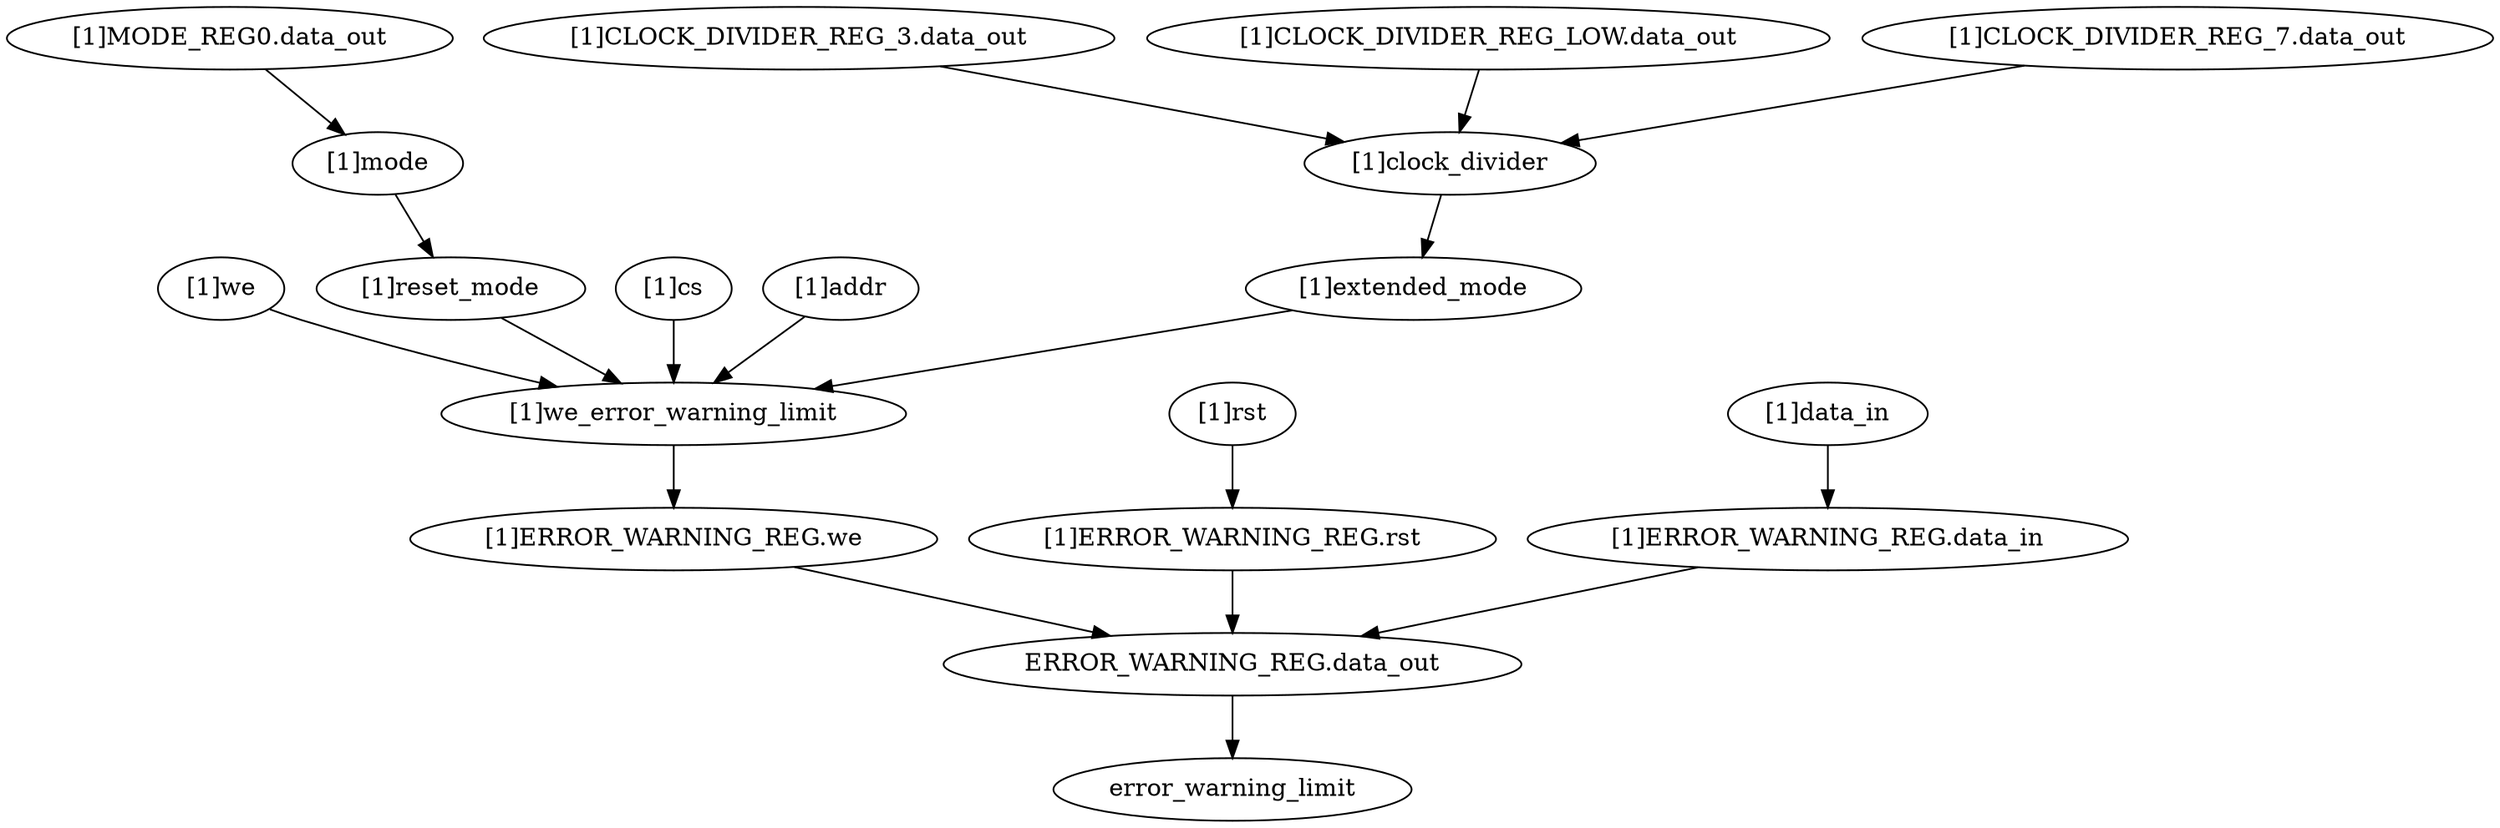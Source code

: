 strict digraph "" {
	"[1]we"	 [complexity=7,
		importance=0.0170053774543,
		rank=0.00242933963633];
	"[1]we_error_warning_limit"	 [complexity=1,
		importance=0.0150629404014,
		rank=0.0150629404014];
	"[1]we" -> "[1]we_error_warning_limit";
	"[1]reset_mode"	 [complexity=7,
		importance=0.0178715864202,
		rank=0.00255308377431];
	"[1]reset_mode" -> "[1]we_error_warning_limit";
	"[1]CLOCK_DIVIDER_REG_3.data_out"	 [complexity=9,
		importance=0.0328550115609,
		rank=0.0036505568401];
	"[1]clock_divider"	 [complexity=9,
		importance=0.0276684441526,
		rank=0.00307427157251];
	"[1]CLOCK_DIVIDER_REG_3.data_out" -> "[1]clock_divider";
	"[1]CLOCK_DIVIDER_REG_LOW.data_out"	 [complexity=9,
		importance=0.0327981722674,
		rank=0.00364424136305];
	"[1]CLOCK_DIVIDER_REG_LOW.data_out" -> "[1]clock_divider";
	"[1]mode"	 [complexity=9,
		importance=0.0230649727298,
		rank=0.00256277474776];
	"[1]mode" -> "[1]reset_mode";
	"[1]rst"	 [complexity=1,
		importance=0.0239636502244,
		rank=0.0239636502244];
	"[1]ERROR_WARNING_REG.rst"	 [complexity=1,
		importance=0.0220212131714,
		rank=0.0220212131714];
	"[1]rst" -> "[1]ERROR_WARNING_REG.rst";
	"[1]cs"	 [complexity=7,
		importance=0.0170053774543,
		rank=0.00242933963633];
	"[1]cs" -> "[1]we_error_warning_limit";
	"[1]addr"	 [complexity=7,
		importance=0.0170053774543,
		rank=0.00242933963633];
	"[1]addr" -> "[1]we_error_warning_limit";
	"[1]ERROR_WARNING_REG.we"	 [complexity=1,
		importance=0.013003101134,
		rank=0.013003101134];
	"[1]we_error_warning_limit" -> "[1]ERROR_WARNING_REG.we";
	"[1]MODE_REG0.data_out"	 [complexity=9,
		importance=0.0295670655522,
		rank=0.0032852295058];
	"[1]MODE_REG0.data_out" -> "[1]mode";
	"ERROR_WARNING_REG.data_out"	 [complexity=0,
		importance=0.0100310173649,
		rank=0.0];
	"[1]ERROR_WARNING_REG.we" -> "ERROR_WARNING_REG.data_out";
	"[1]CLOCK_DIVIDER_REG_7.data_out"	 [complexity=9,
		importance=0.0328550115609,
		rank=0.0036505568401];
	"[1]CLOCK_DIVIDER_REG_7.data_out" -> "[1]clock_divider";
	"[1]ERROR_WARNING_REG.data_in"	 [complexity=2,
		importance=0.0120011972906,
		rank=0.0060005986453];
	"[1]ERROR_WARNING_REG.data_in" -> "ERROR_WARNING_REG.data_out";
	error_warning_limit	 [complexity=0,
		importance=0.004638603652,
		rank=0.0];
	"[1]extended_mode"	 [complexity=7,
		importance=0.017975366904,
		rank=0.00256790955771];
	"[1]clock_divider" -> "[1]extended_mode";
	"[1]extended_mode" -> "[1]we_error_warning_limit";
	"ERROR_WARNING_REG.data_out" -> error_warning_limit;
	"[1]ERROR_WARNING_REG.rst" -> "ERROR_WARNING_REG.data_out";
	"[1]data_in"	 [complexity=2,
		importance=0.0139436343436,
		rank=0.00697181717178];
	"[1]data_in" -> "[1]ERROR_WARNING_REG.data_in";
}
